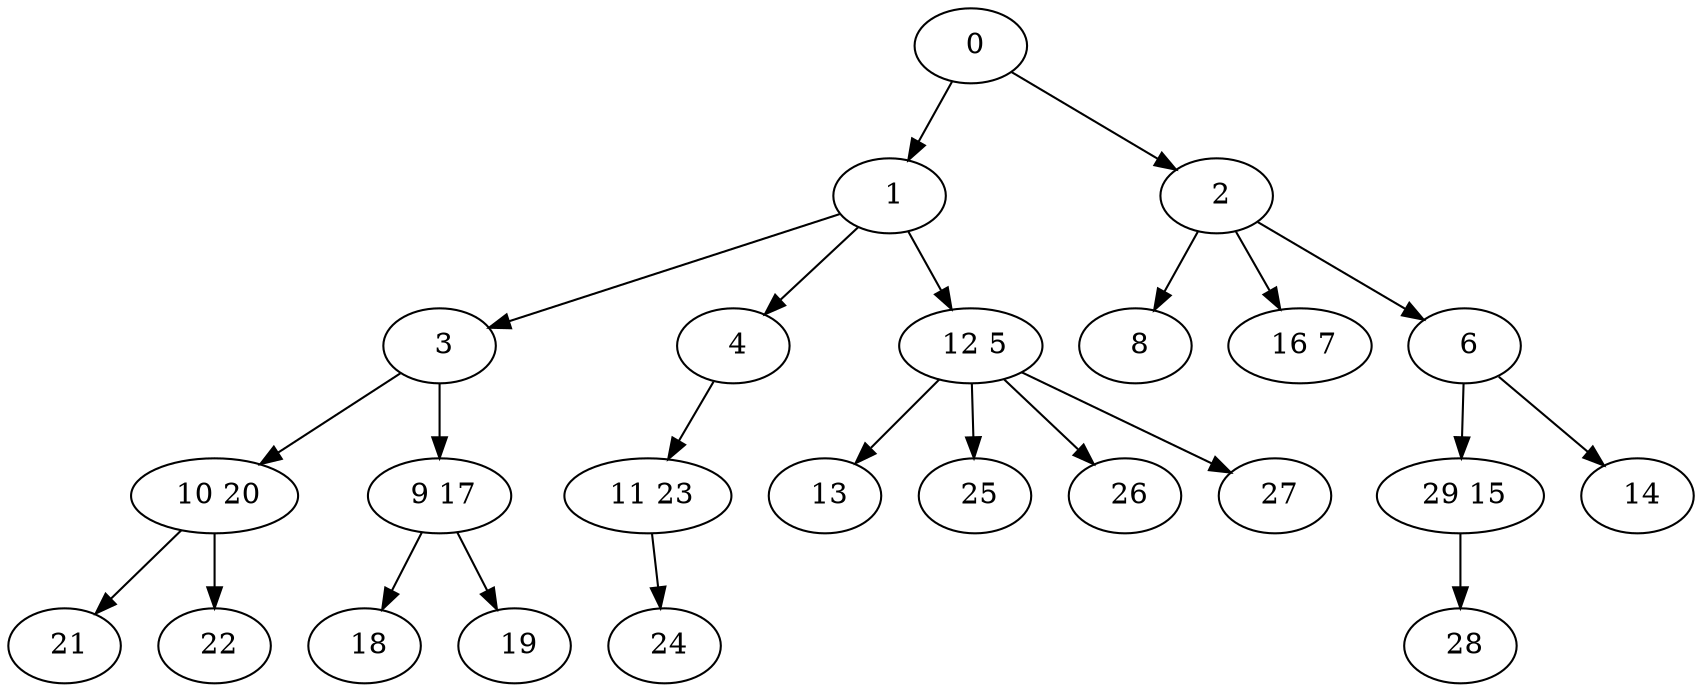 digraph mytree {
" 0" -> " 1";
" 0" -> " 2";
" 1" -> " 3";
" 1" -> " 4";
" 1" -> " 12 5";
" 2" -> " 8";
" 2" -> " 16 7";
" 2" -> " 6";
" 3" -> " 10 20";
" 3" -> " 9 17";
" 4" -> " 11 23";
" 12 5" -> " 13";
" 12 5" -> " 25";
" 12 5" -> " 26";
" 12 5" -> " 27";
" 8";
" 16 7";
" 29 15" -> " 28";
" 6" -> " 29 15";
" 6" -> " 14";
" 10 20" -> " 21";
" 10 20" -> " 22";
" 11 23" -> " 24";
" 9 17" -> " 18";
" 9 17" -> " 19";
" 18";
" 21";
" 22";
" 24";
" 14";
" 28";
" 13";
" 25";
" 26";
" 27";
" 19";
}
